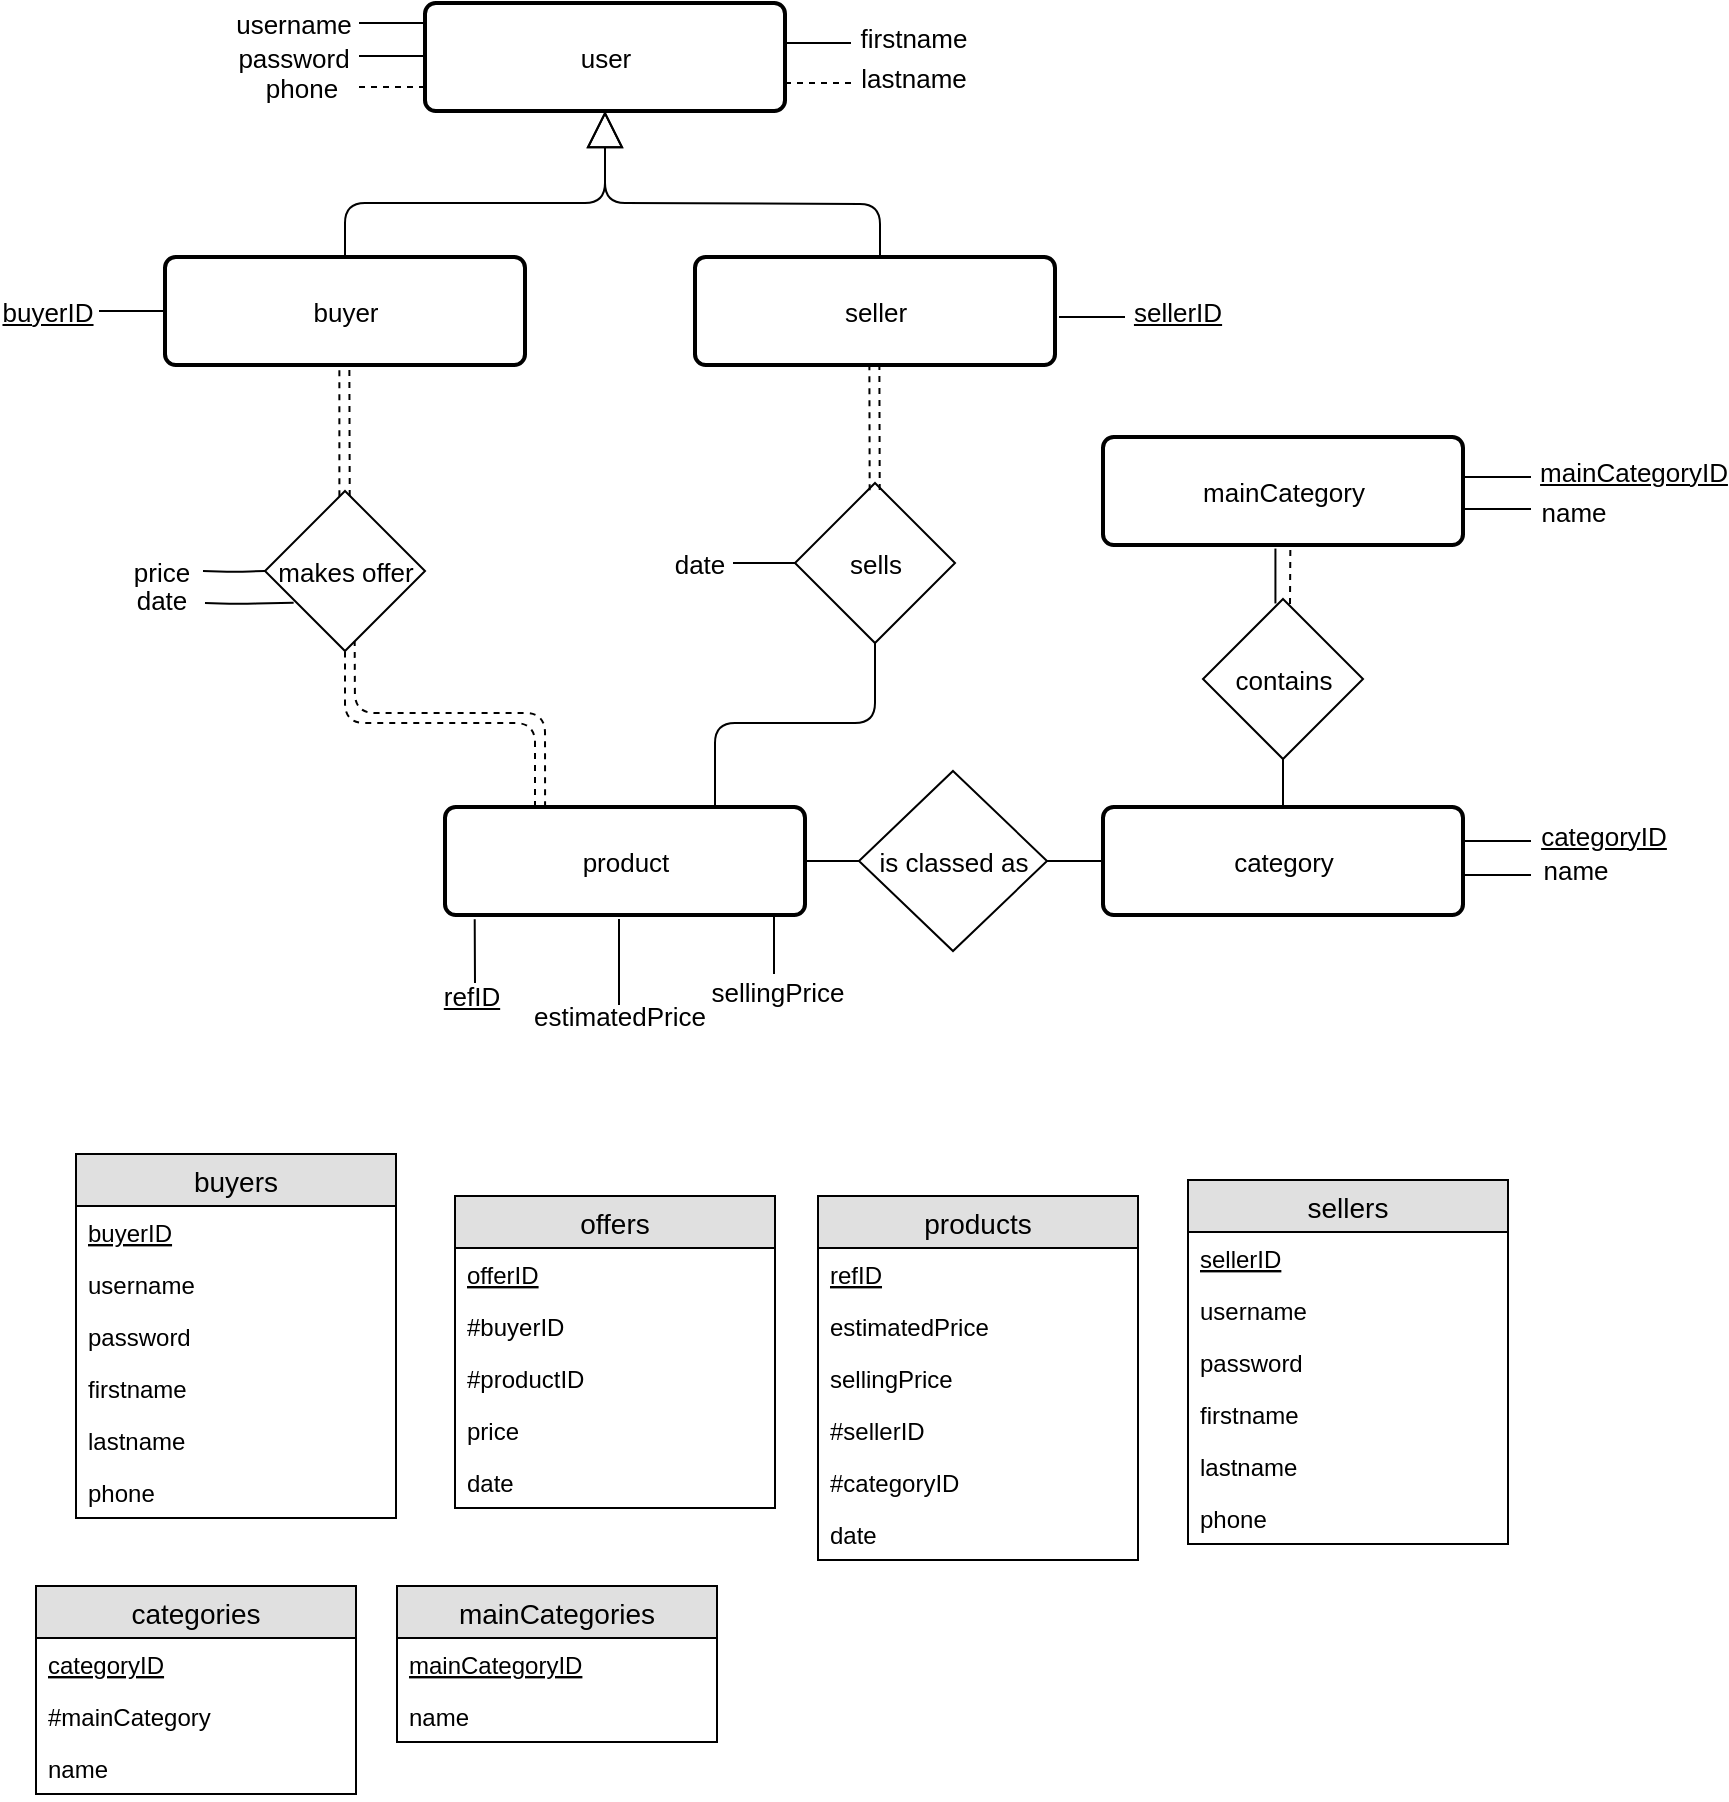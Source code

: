 <mxfile version="10.5.3" type="github"><diagram id="YgW9Uo002BW49C1mTIR7" name="Page-1"><mxGraphModel dx="1640" dy="899" grid="1" gridSize="10" guides="1" tooltips="1" connect="1" arrows="1" fold="1" page="1" pageScale="1" pageWidth="827" pageHeight="1169" math="0" shadow="0"><root><mxCell id="0"/><mxCell id="1" parent="0"/><mxCell id="NpfnSJoO29Y21Jwz0m4b-1" value="buyers" style="swimlane;fontStyle=0;childLayout=stackLayout;horizontal=1;startSize=26;fillColor=#e0e0e0;horizontalStack=0;resizeParent=1;resizeParentMax=0;resizeLast=0;collapsible=1;marginBottom=0;swimlaneFillColor=#ffffff;align=center;fontSize=14;" parent="1" vertex="1"><mxGeometry x="57" y="666" width="160" height="182" as="geometry"/></mxCell><mxCell id="NpfnSJoO29Y21Jwz0m4b-2" value="buyerID" style="text;strokeColor=none;fillColor=none;spacingLeft=4;spacingRight=4;overflow=hidden;rotatable=0;points=[[0,0.5],[1,0.5]];portConstraint=eastwest;fontSize=12;fontStyle=4" parent="NpfnSJoO29Y21Jwz0m4b-1" vertex="1"><mxGeometry y="26" width="160" height="26" as="geometry"/></mxCell><mxCell id="NpfnSJoO29Y21Jwz0m4b-3" value="username" style="text;strokeColor=none;fillColor=none;spacingLeft=4;spacingRight=4;overflow=hidden;rotatable=0;points=[[0,0.5],[1,0.5]];portConstraint=eastwest;fontSize=12;" parent="NpfnSJoO29Y21Jwz0m4b-1" vertex="1"><mxGeometry y="52" width="160" height="26" as="geometry"/></mxCell><mxCell id="NpfnSJoO29Y21Jwz0m4b-4" value="password" style="text;strokeColor=none;fillColor=none;spacingLeft=4;spacingRight=4;overflow=hidden;rotatable=0;points=[[0,0.5],[1,0.5]];portConstraint=eastwest;fontSize=12;" parent="NpfnSJoO29Y21Jwz0m4b-1" vertex="1"><mxGeometry y="78" width="160" height="26" as="geometry"/></mxCell><mxCell id="ROxcMtPPsgrJb8zzwZX4-2" value="firstname" style="text;strokeColor=none;fillColor=none;spacingLeft=4;spacingRight=4;overflow=hidden;rotatable=0;points=[[0,0.5],[1,0.5]];portConstraint=eastwest;fontSize=12;" parent="NpfnSJoO29Y21Jwz0m4b-1" vertex="1"><mxGeometry y="104" width="160" height="26" as="geometry"/></mxCell><mxCell id="ROxcMtPPsgrJb8zzwZX4-3" value="lastname" style="text;strokeColor=none;fillColor=none;spacingLeft=4;spacingRight=4;overflow=hidden;rotatable=0;points=[[0,0.5],[1,0.5]];portConstraint=eastwest;fontSize=12;" parent="NpfnSJoO29Y21Jwz0m4b-1" vertex="1"><mxGeometry y="130" width="160" height="26" as="geometry"/></mxCell><mxCell id="ROxcMtPPsgrJb8zzwZX4-4" value="phone" style="text;strokeColor=none;fillColor=none;spacingLeft=4;spacingRight=4;overflow=hidden;rotatable=0;points=[[0,0.5],[1,0.5]];portConstraint=eastwest;fontSize=12;" parent="NpfnSJoO29Y21Jwz0m4b-1" vertex="1"><mxGeometry y="156" width="160" height="26" as="geometry"/></mxCell><mxCell id="ROxcMtPPsgrJb8zzwZX4-5" value="sellers" style="swimlane;fontStyle=0;childLayout=stackLayout;horizontal=1;startSize=26;fillColor=#e0e0e0;horizontalStack=0;resizeParent=1;resizeParentMax=0;resizeLast=0;collapsible=1;marginBottom=0;swimlaneFillColor=#ffffff;align=center;fontSize=14;" parent="1" vertex="1"><mxGeometry x="613" y="679" width="160" height="182" as="geometry"/></mxCell><mxCell id="ROxcMtPPsgrJb8zzwZX4-6" value="sellerID" style="text;strokeColor=none;fillColor=none;spacingLeft=4;spacingRight=4;overflow=hidden;rotatable=0;points=[[0,0.5],[1,0.5]];portConstraint=eastwest;fontSize=12;fontStyle=4" parent="ROxcMtPPsgrJb8zzwZX4-5" vertex="1"><mxGeometry y="26" width="160" height="26" as="geometry"/></mxCell><mxCell id="ROxcMtPPsgrJb8zzwZX4-7" value="username" style="text;strokeColor=none;fillColor=none;spacingLeft=4;spacingRight=4;overflow=hidden;rotatable=0;points=[[0,0.5],[1,0.5]];portConstraint=eastwest;fontSize=12;" parent="ROxcMtPPsgrJb8zzwZX4-5" vertex="1"><mxGeometry y="52" width="160" height="26" as="geometry"/></mxCell><mxCell id="ROxcMtPPsgrJb8zzwZX4-8" value="password" style="text;strokeColor=none;fillColor=none;spacingLeft=4;spacingRight=4;overflow=hidden;rotatable=0;points=[[0,0.5],[1,0.5]];portConstraint=eastwest;fontSize=12;" parent="ROxcMtPPsgrJb8zzwZX4-5" vertex="1"><mxGeometry y="78" width="160" height="26" as="geometry"/></mxCell><mxCell id="ROxcMtPPsgrJb8zzwZX4-9" value="firstname" style="text;strokeColor=none;fillColor=none;spacingLeft=4;spacingRight=4;overflow=hidden;rotatable=0;points=[[0,0.5],[1,0.5]];portConstraint=eastwest;fontSize=12;" parent="ROxcMtPPsgrJb8zzwZX4-5" vertex="1"><mxGeometry y="104" width="160" height="26" as="geometry"/></mxCell><mxCell id="ROxcMtPPsgrJb8zzwZX4-10" value="lastname" style="text;strokeColor=none;fillColor=none;spacingLeft=4;spacingRight=4;overflow=hidden;rotatable=0;points=[[0,0.5],[1,0.5]];portConstraint=eastwest;fontSize=12;" parent="ROxcMtPPsgrJb8zzwZX4-5" vertex="1"><mxGeometry y="130" width="160" height="26" as="geometry"/></mxCell><mxCell id="ROxcMtPPsgrJb8zzwZX4-11" value="phone" style="text;strokeColor=none;fillColor=none;spacingLeft=4;spacingRight=4;overflow=hidden;rotatable=0;points=[[0,0.5],[1,0.5]];portConstraint=eastwest;fontSize=12;" parent="ROxcMtPPsgrJb8zzwZX4-5" vertex="1"><mxGeometry y="156" width="160" height="26" as="geometry"/></mxCell><mxCell id="ROxcMtPPsgrJb8zzwZX4-12" value="products" style="swimlane;fontStyle=0;childLayout=stackLayout;horizontal=1;startSize=26;fillColor=#e0e0e0;horizontalStack=0;resizeParent=1;resizeParentMax=0;resizeLast=0;collapsible=1;marginBottom=0;swimlaneFillColor=#ffffff;align=center;fontSize=14;" parent="1" vertex="1"><mxGeometry x="428" y="687" width="160" height="182" as="geometry"/></mxCell><mxCell id="ROxcMtPPsgrJb8zzwZX4-13" value="refID" style="text;strokeColor=none;fillColor=none;spacingLeft=4;spacingRight=4;overflow=hidden;rotatable=0;points=[[0,0.5],[1,0.5]];portConstraint=eastwest;fontSize=12;fontStyle=4" parent="ROxcMtPPsgrJb8zzwZX4-12" vertex="1"><mxGeometry y="26" width="160" height="26" as="geometry"/></mxCell><mxCell id="ROxcMtPPsgrJb8zzwZX4-14" value="estimatedPrice" style="text;strokeColor=none;fillColor=none;spacingLeft=4;spacingRight=4;overflow=hidden;rotatable=0;points=[[0,0.5],[1,0.5]];portConstraint=eastwest;fontSize=12;" parent="ROxcMtPPsgrJb8zzwZX4-12" vertex="1"><mxGeometry y="52" width="160" height="26" as="geometry"/></mxCell><mxCell id="ROxcMtPPsgrJb8zzwZX4-15" value="sellingPrice" style="text;strokeColor=none;fillColor=none;spacingLeft=4;spacingRight=4;overflow=hidden;rotatable=0;points=[[0,0.5],[1,0.5]];portConstraint=eastwest;fontSize=12;" parent="ROxcMtPPsgrJb8zzwZX4-12" vertex="1"><mxGeometry y="78" width="160" height="26" as="geometry"/></mxCell><mxCell id="ROxcMtPPsgrJb8zzwZX4-16" value="#sellerID" style="text;strokeColor=none;fillColor=none;spacingLeft=4;spacingRight=4;overflow=hidden;rotatable=0;points=[[0,0.5],[1,0.5]];portConstraint=eastwest;fontSize=12;" parent="ROxcMtPPsgrJb8zzwZX4-12" vertex="1"><mxGeometry y="104" width="160" height="26" as="geometry"/></mxCell><mxCell id="ROxcMtPPsgrJb8zzwZX4-17" value="#categoryID" style="text;strokeColor=none;fillColor=none;spacingLeft=4;spacingRight=4;overflow=hidden;rotatable=0;points=[[0,0.5],[1,0.5]];portConstraint=eastwest;fontSize=12;" parent="ROxcMtPPsgrJb8zzwZX4-12" vertex="1"><mxGeometry y="130" width="160" height="26" as="geometry"/></mxCell><mxCell id="ROxcMtPPsgrJb8zzwZX4-18" value="date" style="text;strokeColor=none;fillColor=none;spacingLeft=4;spacingRight=4;overflow=hidden;rotatable=0;points=[[0,0.5],[1,0.5]];portConstraint=eastwest;fontSize=12;" parent="ROxcMtPPsgrJb8zzwZX4-12" vertex="1"><mxGeometry y="156" width="160" height="26" as="geometry"/></mxCell><mxCell id="ROxcMtPPsgrJb8zzwZX4-26" value="offers" style="swimlane;fontStyle=0;childLayout=stackLayout;horizontal=1;startSize=26;fillColor=#e0e0e0;horizontalStack=0;resizeParent=1;resizeParentMax=0;resizeLast=0;collapsible=1;marginBottom=0;swimlaneFillColor=#ffffff;align=center;fontSize=14;" parent="1" vertex="1"><mxGeometry x="246.5" y="687" width="160" height="156" as="geometry"/></mxCell><mxCell id="ROxcMtPPsgrJb8zzwZX4-27" value="offerID" style="text;strokeColor=none;fillColor=none;spacingLeft=4;spacingRight=4;overflow=hidden;rotatable=0;points=[[0,0.5],[1,0.5]];portConstraint=eastwest;fontSize=12;fontStyle=4" parent="ROxcMtPPsgrJb8zzwZX4-26" vertex="1"><mxGeometry y="26" width="160" height="26" as="geometry"/></mxCell><mxCell id="ROxcMtPPsgrJb8zzwZX4-28" value="#buyerID" style="text;strokeColor=none;fillColor=none;spacingLeft=4;spacingRight=4;overflow=hidden;rotatable=0;points=[[0,0.5],[1,0.5]];portConstraint=eastwest;fontSize=12;" parent="ROxcMtPPsgrJb8zzwZX4-26" vertex="1"><mxGeometry y="52" width="160" height="26" as="geometry"/></mxCell><mxCell id="ROxcMtPPsgrJb8zzwZX4-29" value="#productID" style="text;strokeColor=none;fillColor=none;spacingLeft=4;spacingRight=4;overflow=hidden;rotatable=0;points=[[0,0.5],[1,0.5]];portConstraint=eastwest;fontSize=12;" parent="ROxcMtPPsgrJb8zzwZX4-26" vertex="1"><mxGeometry y="78" width="160" height="26" as="geometry"/></mxCell><mxCell id="ROxcMtPPsgrJb8zzwZX4-30" value="price" style="text;strokeColor=none;fillColor=none;spacingLeft=4;spacingRight=4;overflow=hidden;rotatable=0;points=[[0,0.5],[1,0.5]];portConstraint=eastwest;fontSize=12;" parent="ROxcMtPPsgrJb8zzwZX4-26" vertex="1"><mxGeometry y="104" width="160" height="26" as="geometry"/></mxCell><mxCell id="ROxcMtPPsgrJb8zzwZX4-31" value="date" style="text;strokeColor=none;fillColor=none;spacingLeft=4;spacingRight=4;overflow=hidden;rotatable=0;points=[[0,0.5],[1,0.5]];portConstraint=eastwest;fontSize=12;" parent="ROxcMtPPsgrJb8zzwZX4-26" vertex="1"><mxGeometry y="130" width="160" height="26" as="geometry"/></mxCell><mxCell id="ROxcMtPPsgrJb8zzwZX4-33" value="mainCategories" style="swimlane;fontStyle=0;childLayout=stackLayout;horizontal=1;startSize=26;fillColor=#e0e0e0;horizontalStack=0;resizeParent=1;resizeParentMax=0;resizeLast=0;collapsible=1;marginBottom=0;swimlaneFillColor=#ffffff;align=center;fontSize=14;" parent="1" vertex="1"><mxGeometry x="217.5" y="882" width="160" height="78" as="geometry"/></mxCell><mxCell id="ROxcMtPPsgrJb8zzwZX4-34" value="mainCategoryID" style="text;strokeColor=none;fillColor=none;spacingLeft=4;spacingRight=4;overflow=hidden;rotatable=0;points=[[0,0.5],[1,0.5]];portConstraint=eastwest;fontSize=12;fontStyle=4" parent="ROxcMtPPsgrJb8zzwZX4-33" vertex="1"><mxGeometry y="26" width="160" height="26" as="geometry"/></mxCell><mxCell id="ROxcMtPPsgrJb8zzwZX4-35" value="name" style="text;strokeColor=none;fillColor=none;spacingLeft=4;spacingRight=4;overflow=hidden;rotatable=0;points=[[0,0.5],[1,0.5]];portConstraint=eastwest;fontSize=12;" parent="ROxcMtPPsgrJb8zzwZX4-33" vertex="1"><mxGeometry y="52" width="160" height="26" as="geometry"/></mxCell><mxCell id="ROxcMtPPsgrJb8zzwZX4-39" value="categories" style="swimlane;fontStyle=0;childLayout=stackLayout;horizontal=1;startSize=26;fillColor=#e0e0e0;horizontalStack=0;resizeParent=1;resizeParentMax=0;resizeLast=0;collapsible=1;marginBottom=0;swimlaneFillColor=#ffffff;align=center;fontSize=14;" parent="1" vertex="1"><mxGeometry x="37" y="882" width="160" height="104" as="geometry"/></mxCell><mxCell id="ROxcMtPPsgrJb8zzwZX4-40" value="categoryID" style="text;strokeColor=none;fillColor=none;spacingLeft=4;spacingRight=4;overflow=hidden;rotatable=0;points=[[0,0.5],[1,0.5]];portConstraint=eastwest;fontSize=12;fontStyle=4" parent="ROxcMtPPsgrJb8zzwZX4-39" vertex="1"><mxGeometry y="26" width="160" height="26" as="geometry"/></mxCell><mxCell id="ROxcMtPPsgrJb8zzwZX4-41" value="#mainCategory&#10;" style="text;strokeColor=none;fillColor=none;spacingLeft=4;spacingRight=4;overflow=hidden;rotatable=0;points=[[0,0.5],[1,0.5]];portConstraint=eastwest;fontSize=12;" parent="ROxcMtPPsgrJb8zzwZX4-39" vertex="1"><mxGeometry y="52" width="160" height="26" as="geometry"/></mxCell><mxCell id="ROxcMtPPsgrJb8zzwZX4-42" value="name&#10;" style="text;strokeColor=none;fillColor=none;spacingLeft=4;spacingRight=4;overflow=hidden;rotatable=0;points=[[0,0.5],[1,0.5]];portConstraint=eastwest;fontSize=12;" parent="ROxcMtPPsgrJb8zzwZX4-39" vertex="1"><mxGeometry y="78" width="160" height="26" as="geometry"/></mxCell><mxCell id="ROxcMtPPsgrJb8zzwZX4-43" value="buyer" style="strokeWidth=2;rounded=1;arcSize=10;whiteSpace=wrap;html=1;align=center;fontSize=13;" parent="1" vertex="1"><mxGeometry x="101.5" y="217.5" width="180" height="54" as="geometry"/></mxCell><mxCell id="ROxcMtPPsgrJb8zzwZX4-44" value="seller" style="strokeWidth=2;rounded=1;arcSize=10;whiteSpace=wrap;html=1;align=center;fontSize=13;" parent="1" vertex="1"><mxGeometry x="366.5" y="217.5" width="180" height="54" as="geometry"/></mxCell><mxCell id="ROxcMtPPsgrJb8zzwZX4-46" value="product&lt;br style=&quot;font-size: 13px;&quot;&gt;" style="strokeWidth=2;rounded=1;arcSize=10;whiteSpace=wrap;html=1;align=center;fontSize=13;" parent="1" vertex="1"><mxGeometry x="241.5" y="492.5" width="180" height="54" as="geometry"/></mxCell><mxCell id="ROxcMtPPsgrJb8zzwZX4-48" value="category&lt;br style=&quot;font-size: 13px;&quot;&gt;" style="strokeWidth=2;rounded=1;arcSize=10;whiteSpace=wrap;html=1;align=center;fontSize=13;" parent="1" vertex="1"><mxGeometry x="570.5" y="492.5" width="180" height="54" as="geometry"/></mxCell><mxCell id="ROxcMtPPsgrJb8zzwZX4-49" value="mainCategory&lt;br style=&quot;font-size: 13px;&quot;&gt;" style="strokeWidth=2;rounded=1;arcSize=10;whiteSpace=wrap;html=1;align=center;fontSize=13;" parent="1" vertex="1"><mxGeometry x="570.5" y="307.5" width="180" height="54" as="geometry"/></mxCell><mxCell id="ROxcMtPPsgrJb8zzwZX4-50" value="user" style="strokeWidth=2;rounded=1;arcSize=10;whiteSpace=wrap;html=1;align=center;fontSize=13;" parent="1" vertex="1"><mxGeometry x="231.5" y="90.5" width="180" height="54" as="geometry"/></mxCell><mxCell id="ROxcMtPPsgrJb8zzwZX4-51" value="Extends" style="endArrow=block;endSize=16;endFill=0;fontSize=13;fontColor=none;noLabel=1;entryX=0.5;entryY=1;entryDx=0;entryDy=0;exitX=0.5;exitY=0;exitDx=0;exitDy=0;" parent="1" source="ROxcMtPPsgrJb8zzwZX4-43" target="ROxcMtPPsgrJb8zzwZX4-50" edge="1"><mxGeometry width="160" relative="1" as="geometry"><mxPoint x="201.5" y="200.5" as="sourcePoint"/><mxPoint x="361.5" y="200.5" as="targetPoint"/><Array as="points"><mxPoint x="191.5" y="190.5"/><mxPoint x="321.5" y="190.5"/></Array></mxGeometry></mxCell><mxCell id="ROxcMtPPsgrJb8zzwZX4-52" value="Extends" style="endArrow=block;endSize=16;endFill=0;fontSize=13;fontColor=none;noLabel=1;entryX=0.5;entryY=1;entryDx=0;entryDy=0;" parent="1" target="ROxcMtPPsgrJb8zzwZX4-50" edge="1"><mxGeometry width="160" relative="1" as="geometry"><mxPoint x="459" y="218" as="sourcePoint"/><mxPoint x="331.5" y="154.5" as="targetPoint"/><Array as="points"><mxPoint x="459" y="191"/><mxPoint x="321.5" y="190.5"/></Array></mxGeometry></mxCell><mxCell id="ROxcMtPPsgrJb8zzwZX4-53" value="" style="endArrow=none;html=1;edgeStyle=orthogonalEdgeStyle;fontSize=13;fontColor=none;" parent="1" edge="1"><mxGeometry relative="1" as="geometry"><mxPoint x="198.5" y="100.5" as="sourcePoint"/><mxPoint x="231.5" y="100.5" as="targetPoint"/></mxGeometry></mxCell><mxCell id="ROxcMtPPsgrJb8zzwZX4-56" value="" style="endArrow=none;html=1;edgeStyle=orthogonalEdgeStyle;fontSize=13;fontColor=none;" parent="1" edge="1"><mxGeometry relative="1" as="geometry"><mxPoint x="198.5" y="117" as="sourcePoint"/><mxPoint x="231.5" y="117" as="targetPoint"/></mxGeometry></mxCell><mxCell id="ROxcMtPPsgrJb8zzwZX4-57" value="" style="endArrow=none;html=1;edgeStyle=orthogonalEdgeStyle;fontSize=13;fontColor=none;dashed=1;" parent="1" edge="1"><mxGeometry relative="1" as="geometry"><mxPoint x="198.5" y="132.5" as="sourcePoint"/><mxPoint x="231.5" y="132.5" as="targetPoint"/></mxGeometry></mxCell><mxCell id="ROxcMtPPsgrJb8zzwZX4-58" value="" style="endArrow=none;html=1;edgeStyle=orthogonalEdgeStyle;fontSize=13;fontColor=none;" parent="1" edge="1"><mxGeometry relative="1" as="geometry"><mxPoint x="411.5" y="110.5" as="sourcePoint"/><mxPoint x="444.5" y="110.5" as="targetPoint"/></mxGeometry></mxCell><mxCell id="ROxcMtPPsgrJb8zzwZX4-59" value="" style="endArrow=none;html=1;edgeStyle=orthogonalEdgeStyle;fontSize=13;fontColor=none;dashed=1;" parent="1" edge="1"><mxGeometry relative="1" as="geometry"><mxPoint x="411.5" y="130.5" as="sourcePoint"/><mxPoint x="444.5" y="130.5" as="targetPoint"/></mxGeometry></mxCell><mxCell id="ROxcMtPPsgrJb8zzwZX4-60" value="username" style="text;html=1;strokeColor=none;fillColor=none;align=center;verticalAlign=middle;whiteSpace=wrap;rounded=0;fontSize=13;fontColor=none;" parent="1" vertex="1"><mxGeometry x="145.5" y="90.714" width="40" height="20" as="geometry"/></mxCell><mxCell id="ROxcMtPPsgrJb8zzwZX4-63" value="password" style="text;html=1;strokeColor=none;fillColor=none;align=center;verticalAlign=middle;whiteSpace=wrap;rounded=0;fontSize=13;fontColor=none;" parent="1" vertex="1"><mxGeometry x="145.5" y="107.714" width="40" height="20" as="geometry"/></mxCell><mxCell id="ROxcMtPPsgrJb8zzwZX4-64" value="phone" style="text;html=1;strokeColor=none;fillColor=none;align=center;verticalAlign=middle;whiteSpace=wrap;rounded=0;fontSize=13;fontColor=none;" parent="1" vertex="1"><mxGeometry x="149.5" y="122.714" width="40" height="20" as="geometry"/></mxCell><mxCell id="ROxcMtPPsgrJb8zzwZX4-65" value="firstname" style="text;html=1;strokeColor=none;fillColor=none;align=center;verticalAlign=middle;whiteSpace=wrap;rounded=0;fontSize=13;fontColor=none;" parent="1" vertex="1"><mxGeometry x="455.5" y="97.714" width="40" height="20" as="geometry"/></mxCell><mxCell id="ROxcMtPPsgrJb8zzwZX4-66" value="lastname" style="text;html=1;strokeColor=none;fillColor=none;align=center;verticalAlign=middle;whiteSpace=wrap;rounded=0;fontSize=13;fontColor=none;" parent="1" vertex="1"><mxGeometry x="455.5" y="117.714" width="40" height="20" as="geometry"/></mxCell><mxCell id="ROxcMtPPsgrJb8zzwZX4-67" value="" style="endArrow=none;html=1;edgeStyle=orthogonalEdgeStyle;fontSize=13;fontColor=none;" parent="1" edge="1"><mxGeometry relative="1" as="geometry"><mxPoint x="68.5" y="244.5" as="sourcePoint"/><mxPoint x="101.5" y="244.5" as="targetPoint"/></mxGeometry></mxCell><mxCell id="ROxcMtPPsgrJb8zzwZX4-68" value="&lt;u style=&quot;font-size: 13px;&quot;&gt;buyerID&lt;/u&gt;" style="text;html=1;strokeColor=none;fillColor=none;align=center;verticalAlign=middle;whiteSpace=wrap;rounded=0;fontSize=13;fontColor=none;" parent="1" vertex="1"><mxGeometry x="22.5" y="234.714" width="40" height="20" as="geometry"/></mxCell><mxCell id="ROxcMtPPsgrJb8zzwZX4-70" value="" style="endArrow=none;html=1;edgeStyle=orthogonalEdgeStyle;fontSize=13;fontColor=none;" parent="1" edge="1"><mxGeometry relative="1" as="geometry"><mxPoint x="548.5" y="247.5" as="sourcePoint"/><mxPoint x="581.5" y="247.5" as="targetPoint"/></mxGeometry></mxCell><mxCell id="ROxcMtPPsgrJb8zzwZX4-71" value="sellerID" style="text;html=1;strokeColor=none;fillColor=none;align=center;verticalAlign=middle;whiteSpace=wrap;rounded=0;fontSize=13;fontColor=none;fontStyle=4" parent="1" vertex="1"><mxGeometry x="587.5" y="234.714" width="40" height="20" as="geometry"/></mxCell><mxCell id="ROxcMtPPsgrJb8zzwZX4-72" value="makes offer" style="rhombus;whiteSpace=wrap;html=1;fontSize=13;fontColor=none;" parent="1" vertex="1"><mxGeometry x="151.5" y="334.5" width="80" height="80" as="geometry"/></mxCell><mxCell id="ROxcMtPPsgrJb8zzwZX4-75" value="is classed as" style="rhombus;whiteSpace=wrap;html=1;fontSize=13;fontColor=none;" parent="1" vertex="1"><mxGeometry x="448.5" y="474.5" width="94" height="90" as="geometry"/></mxCell><mxCell id="ROxcMtPPsgrJb8zzwZX4-76" value="sells" style="rhombus;whiteSpace=wrap;html=1;fontSize=13;fontColor=none;" parent="1" vertex="1"><mxGeometry x="416.5" y="330.5" width="80" height="80" as="geometry"/></mxCell><mxCell id="ROxcMtPPsgrJb8zzwZX4-77" value="contains" style="rhombus;whiteSpace=wrap;html=1;fontSize=13;fontColor=none;" parent="1" vertex="1"><mxGeometry x="620.5" y="388.5" width="80" height="80" as="geometry"/></mxCell><mxCell id="ROxcMtPPsgrJb8zzwZX4-78" value="" style="endArrow=none;html=1;fontSize=13;fontColor=none;exitX=0.465;exitY=0.033;exitDx=0;exitDy=0;exitPerimeter=0;dashed=1;" parent="1" source="ROxcMtPPsgrJb8zzwZX4-72" edge="1"><mxGeometry width="50" height="50" relative="1" as="geometry"><mxPoint x="186.714" y="336.571" as="sourcePoint"/><mxPoint x="188.683" y="271.5" as="targetPoint"/></mxGeometry></mxCell><mxCell id="ROxcMtPPsgrJb8zzwZX4-79" value="" style="endArrow=none;html=1;fontSize=13;fontColor=none;exitX=0.25;exitY=0;exitDx=0;exitDy=0;entryX=0.5;entryY=1;entryDx=0;entryDy=0;dashed=1;" parent="1" source="ROxcMtPPsgrJb8zzwZX4-46" edge="1" target="ROxcMtPPsgrJb8zzwZX4-72"><mxGeometry width="50" height="50" relative="1" as="geometry"><mxPoint x="191.5" y="473.5" as="sourcePoint"/><mxPoint x="191.5" y="430.5" as="targetPoint"/><Array as="points"><mxPoint x="286.5" y="450.5"/><mxPoint x="191.5" y="450.5"/></Array></mxGeometry></mxCell><mxCell id="ROxcMtPPsgrJb8zzwZX4-82" value="" style="endArrow=none;html=1;fontSize=13;fontColor=none;exitX=0.75;exitY=0;exitDx=0;exitDy=0;entryX=0.5;entryY=1;entryDx=0;entryDy=0;" parent="1" source="ROxcMtPPsgrJb8zzwZX4-46" edge="1" target="ROxcMtPPsgrJb8zzwZX4-76"><mxGeometry width="50" height="50" relative="1" as="geometry"><mxPoint x="455.5" y="468.5" as="sourcePoint"/><mxPoint x="458.5" y="420.5" as="targetPoint"/><Array as="points"><mxPoint x="376.5" y="450.5"/><mxPoint x="456.5" y="450.5"/></Array></mxGeometry></mxCell><mxCell id="aD2Go6PoSINNlVchVnyg-1" value="" style="endArrow=none;html=1;fontSize=13;fontColor=none;entryX=0.5;entryY=1;entryDx=0;entryDy=0;exitX=0.5;exitY=0;exitDx=0;exitDy=0;" edge="1" parent="1"><mxGeometry width="50" height="50" relative="1" as="geometry"><mxPoint x="656.714" y="390.714" as="sourcePoint"/><mxPoint x="656.714" y="363.286" as="targetPoint"/></mxGeometry></mxCell><mxCell id="aD2Go6PoSINNlVchVnyg-2" value="" style="endArrow=none;html=1;fontSize=13;fontColor=none;exitX=0.5;exitY=0;exitDx=0;exitDy=0;entryX=0.5;entryY=1;entryDx=0;entryDy=0;" edge="1" parent="1" source="ROxcMtPPsgrJb8zzwZX4-48" target="ROxcMtPPsgrJb8zzwZX4-77"><mxGeometry width="50" height="50" relative="1" as="geometry"><mxPoint x="698.5" y="480.5" as="sourcePoint"/><mxPoint x="670" y="470" as="targetPoint"/></mxGeometry></mxCell><mxCell id="aD2Go6PoSINNlVchVnyg-3" value="" style="endArrow=none;html=1;fontSize=13;fontColor=none;entryX=1;entryY=0.5;entryDx=0;entryDy=0;exitX=0;exitY=0.5;exitDx=0;exitDy=0;" edge="1" parent="1" source="ROxcMtPPsgrJb8zzwZX4-75" target="ROxcMtPPsgrJb8zzwZX4-46"><mxGeometry width="50" height="50" relative="1" as="geometry"><mxPoint x="444.5" y="581" as="sourcePoint"/><mxPoint x="443.5" y="522" as="targetPoint"/></mxGeometry></mxCell><mxCell id="aD2Go6PoSINNlVchVnyg-4" value="" style="endArrow=none;html=1;fontSize=13;fontColor=none;exitX=0;exitY=0.5;exitDx=0;exitDy=0;entryX=1;entryY=0.5;entryDx=0;entryDy=0;" edge="1" parent="1" source="ROxcMtPPsgrJb8zzwZX4-48" target="ROxcMtPPsgrJb8zzwZX4-75"><mxGeometry width="50" height="50" relative="1" as="geometry"><mxPoint x="571.5" y="522.5" as="sourcePoint"/><mxPoint x="550" y="510" as="targetPoint"/></mxGeometry></mxCell><mxCell id="aD2Go6PoSINNlVchVnyg-5" value="" style="endArrow=none;html=1;edgeStyle=orthogonalEdgeStyle;fontSize=13;fontColor=none;" edge="1" parent="1"><mxGeometry relative="1" as="geometry"><mxPoint x="751.5" y="327.5" as="sourcePoint"/><mxPoint x="784.5" y="327.5" as="targetPoint"/></mxGeometry></mxCell><mxCell id="aD2Go6PoSINNlVchVnyg-6" value="mainCategoryID" style="text;html=1;strokeColor=none;fillColor=none;align=center;verticalAlign=middle;whiteSpace=wrap;rounded=0;fontSize=13;fontColor=none;fontStyle=4" vertex="1" parent="1"><mxGeometry x="815.5" y="314.714" width="40" height="20" as="geometry"/></mxCell><mxCell id="aD2Go6PoSINNlVchVnyg-7" value="" style="endArrow=none;html=1;edgeStyle=orthogonalEdgeStyle;fontSize=13;fontColor=none;" edge="1" parent="1"><mxGeometry relative="1" as="geometry"><mxPoint x="751.5" y="343.5" as="sourcePoint"/><mxPoint x="784.5" y="343.5" as="targetPoint"/></mxGeometry></mxCell><mxCell id="aD2Go6PoSINNlVchVnyg-8" value="name" style="text;html=1;strokeColor=none;fillColor=none;align=center;verticalAlign=middle;whiteSpace=wrap;rounded=0;fontSize=13;fontColor=none;fontStyle=0" vertex="1" parent="1"><mxGeometry x="786" y="334.714" width="40" height="20" as="geometry"/></mxCell><mxCell id="aD2Go6PoSINNlVchVnyg-9" value="" style="endArrow=none;html=1;edgeStyle=orthogonalEdgeStyle;fontSize=13;fontColor=none;" edge="1" parent="1"><mxGeometry relative="1" as="geometry"><mxPoint x="751.5" y="509.5" as="sourcePoint"/><mxPoint x="784.5" y="509.5" as="targetPoint"/></mxGeometry></mxCell><mxCell id="aD2Go6PoSINNlVchVnyg-10" value="categoryID" style="text;html=1;strokeColor=none;fillColor=none;align=center;verticalAlign=middle;whiteSpace=wrap;rounded=0;fontSize=13;fontColor=none;fontStyle=4" vertex="1" parent="1"><mxGeometry x="800.5" y="496.714" width="40" height="20" as="geometry"/></mxCell><mxCell id="aD2Go6PoSINNlVchVnyg-11" value="" style="endArrow=none;html=1;edgeStyle=orthogonalEdgeStyle;fontSize=13;fontColor=none;" edge="1" parent="1"><mxGeometry relative="1" as="geometry"><mxPoint x="751.5" y="526.5" as="sourcePoint"/><mxPoint x="784.5" y="526.5" as="targetPoint"/></mxGeometry></mxCell><mxCell id="aD2Go6PoSINNlVchVnyg-12" value="name" style="text;html=1;strokeColor=none;fillColor=none;align=center;verticalAlign=middle;whiteSpace=wrap;rounded=0;fontSize=13;fontColor=none;fontStyle=0" vertex="1" parent="1"><mxGeometry x="786.5" y="513.714" width="40" height="20" as="geometry"/></mxCell><mxCell id="aD2Go6PoSINNlVchVnyg-15" value="" style="endArrow=none;html=1;edgeStyle=orthogonalEdgeStyle;fontSize=13;fontColor=none;exitX=0.25;exitY=1;exitDx=0;exitDy=0;" edge="1" parent="1"><mxGeometry relative="1" as="geometry"><mxPoint x="256.357" y="548.643" as="sourcePoint"/><mxPoint x="256.5" y="580.5" as="targetPoint"/><Array as="points"><mxPoint x="256.5" y="560.5"/><mxPoint x="256.5" y="560.5"/></Array></mxGeometry></mxCell><mxCell id="aD2Go6PoSINNlVchVnyg-16" value="&lt;u style=&quot;font-size: 13px;&quot;&gt;refID&lt;/u&gt;" style="text;html=1;strokeColor=none;fillColor=none;align=center;verticalAlign=middle;whiteSpace=wrap;rounded=0;fontSize=13;fontColor=none;" vertex="1" parent="1"><mxGeometry x="235" y="576.714" width="40" height="20" as="geometry"/></mxCell><mxCell id="aD2Go6PoSINNlVchVnyg-18" value="" style="endArrow=none;html=1;edgeStyle=orthogonalEdgeStyle;fontSize=13;fontColor=none;" edge="1" parent="1"><mxGeometry relative="1" as="geometry"><mxPoint x="328.5" y="548.5" as="sourcePoint"/><mxPoint x="328.5" y="591.5" as="targetPoint"/><Array as="points"><mxPoint x="328.5" y="570.5"/><mxPoint x="328.5" y="570.5"/></Array></mxGeometry></mxCell><mxCell id="aD2Go6PoSINNlVchVnyg-19" value="&lt;span style=&quot;font-size: 13px;&quot;&gt;estimatedPrice&lt;/span&gt;" style="text;html=1;strokeColor=none;fillColor=none;align=center;verticalAlign=middle;whiteSpace=wrap;rounded=0;fontSize=13;fontColor=none;fontStyle=0" vertex="1" parent="1"><mxGeometry x="308.5" y="586.714" width="40" height="20" as="geometry"/></mxCell><mxCell id="aD2Go6PoSINNlVchVnyg-20" value="" style="endArrow=none;html=1;edgeStyle=orthogonalEdgeStyle;fontSize=13;fontColor=none;" edge="1" parent="1"><mxGeometry relative="1" as="geometry"><mxPoint x="406" y="547" as="sourcePoint"/><mxPoint x="406" y="576" as="targetPoint"/><Array as="points"><mxPoint x="406" y="570"/><mxPoint x="406" y="570"/></Array></mxGeometry></mxCell><mxCell id="aD2Go6PoSINNlVchVnyg-21" value="&lt;span style=&quot;font-size: 13px;&quot;&gt;sellingPrice&lt;/span&gt;" style="text;html=1;strokeColor=none;fillColor=none;align=center;verticalAlign=middle;whiteSpace=wrap;rounded=0;fontSize=13;fontColor=none;fontStyle=0" vertex="1" parent="1"><mxGeometry x="388" y="574.714" width="40" height="20" as="geometry"/></mxCell><mxCell id="aD2Go6PoSINNlVchVnyg-24" value="" style="endArrow=none;html=1;edgeStyle=orthogonalEdgeStyle;fontSize=13;fontColor=none;entryX=0;entryY=0.5;entryDx=0;entryDy=0;" edge="1" parent="1" target="ROxcMtPPsgrJb8zzwZX4-72"><mxGeometry relative="1" as="geometry"><mxPoint x="120.5" y="374.5" as="sourcePoint"/><mxPoint x="148.5" y="370.5" as="targetPoint"/></mxGeometry></mxCell><mxCell id="aD2Go6PoSINNlVchVnyg-25" value="&lt;span style=&quot;font-size: 13px;&quot;&gt;price&lt;/span&gt;" style="text;html=1;strokeColor=none;fillColor=none;align=center;verticalAlign=middle;whiteSpace=wrap;rounded=0;fontSize=13;fontColor=none;fontStyle=0" vertex="1" parent="1"><mxGeometry x="79.5" y="364.714" width="40" height="20" as="geometry"/></mxCell><mxCell id="aD2Go6PoSINNlVchVnyg-26" value="" style="endArrow=none;html=1;edgeStyle=orthogonalEdgeStyle;fontSize=13;fontColor=none;entryX=0;entryY=0.5;entryDx=0;entryDy=0;" edge="1" parent="1"><mxGeometry relative="1" as="geometry"><mxPoint x="385.5" y="370.5" as="sourcePoint"/><mxPoint x="416.5" y="370.5" as="targetPoint"/></mxGeometry></mxCell><mxCell id="aD2Go6PoSINNlVchVnyg-27" value="&lt;span style=&quot;font-size: 13px;&quot;&gt;date&lt;/span&gt;" style="text;html=1;strokeColor=none;fillColor=none;align=center;verticalAlign=middle;whiteSpace=wrap;rounded=0;fontSize=13;fontColor=none;fontStyle=0" vertex="1" parent="1"><mxGeometry x="348.5" y="360.714" width="40" height="20" as="geometry"/></mxCell><mxCell id="aD2Go6PoSINNlVchVnyg-28" value="" style="endArrow=none;html=1;edgeStyle=orthogonalEdgeStyle;fontSize=13;fontColor=none;entryX=0.179;entryY=0.699;entryDx=0;entryDy=0;entryPerimeter=0;" edge="1" parent="1" target="ROxcMtPPsgrJb8zzwZX4-72"><mxGeometry relative="1" as="geometry"><mxPoint x="121.5" y="390.5" as="sourcePoint"/><mxPoint x="152.5" y="390.5" as="targetPoint"/></mxGeometry></mxCell><mxCell id="aD2Go6PoSINNlVchVnyg-29" value="&lt;span style=&quot;font-size: 13px;&quot;&gt;date&lt;/span&gt;" style="text;html=1;strokeColor=none;fillColor=none;align=center;verticalAlign=middle;whiteSpace=wrap;rounded=0;fontSize=13;fontColor=none;fontStyle=0" vertex="1" parent="1"><mxGeometry x="79.5" y="378.714" width="40" height="20" as="geometry"/></mxCell><mxCell id="aD2Go6PoSINNlVchVnyg-31" value="" style="endArrow=none;html=1;fontSize=13;fontColor=none;exitX=0.465;exitY=0.033;exitDx=0;exitDy=0;exitPerimeter=0;dashed=1;" edge="1" parent="1"><mxGeometry width="50" height="50" relative="1" as="geometry"><mxPoint x="193.857" y="336.952" as="sourcePoint"/><mxPoint x="193.683" y="271.5" as="targetPoint"/></mxGeometry></mxCell><mxCell id="aD2Go6PoSINNlVchVnyg-32" value="" style="endArrow=none;html=1;fontSize=13;fontColor=none;exitX=0.465;exitY=0.033;exitDx=0;exitDy=0;exitPerimeter=0;dashed=1;" edge="1" parent="1"><mxGeometry width="50" height="50" relative="1" as="geometry"><mxPoint x="453.833" y="334.167" as="sourcePoint"/><mxPoint x="453.683" y="268.5" as="targetPoint"/></mxGeometry></mxCell><mxCell id="aD2Go6PoSINNlVchVnyg-33" value="" style="endArrow=none;html=1;fontSize=13;fontColor=none;exitX=0.465;exitY=0.033;exitDx=0;exitDy=0;exitPerimeter=0;dashed=1;" edge="1" parent="1"><mxGeometry width="50" height="50" relative="1" as="geometry"><mxPoint x="458.857" y="333.952" as="sourcePoint"/><mxPoint x="458.683" y="268.5" as="targetPoint"/></mxGeometry></mxCell><mxCell id="aD2Go6PoSINNlVchVnyg-34" value="" style="endArrow=none;html=1;fontSize=13;fontColor=none;entryX=0.5;entryY=1;entryDx=0;entryDy=0;dashed=1;exitX=0.278;exitY=0.003;exitDx=0;exitDy=0;exitPerimeter=0;" edge="1" parent="1" source="ROxcMtPPsgrJb8zzwZX4-46"><mxGeometry width="50" height="50" relative="1" as="geometry"><mxPoint x="292" y="487" as="sourcePoint"/><mxPoint x="196.333" y="409.667" as="targetPoint"/><Array as="points"><mxPoint x="291.5" y="445.5"/><mxPoint x="196.5" y="445.5"/></Array></mxGeometry></mxCell><mxCell id="aD2Go6PoSINNlVchVnyg-35" value="" style="endArrow=none;html=1;fontSize=13;fontColor=none;dashed=1;" edge="1" parent="1"><mxGeometry width="50" height="50" relative="1" as="geometry"><mxPoint x="664" y="391" as="sourcePoint"/><mxPoint x="664.183" y="361.5" as="targetPoint"/></mxGeometry></mxCell></root></mxGraphModel></diagram></mxfile>